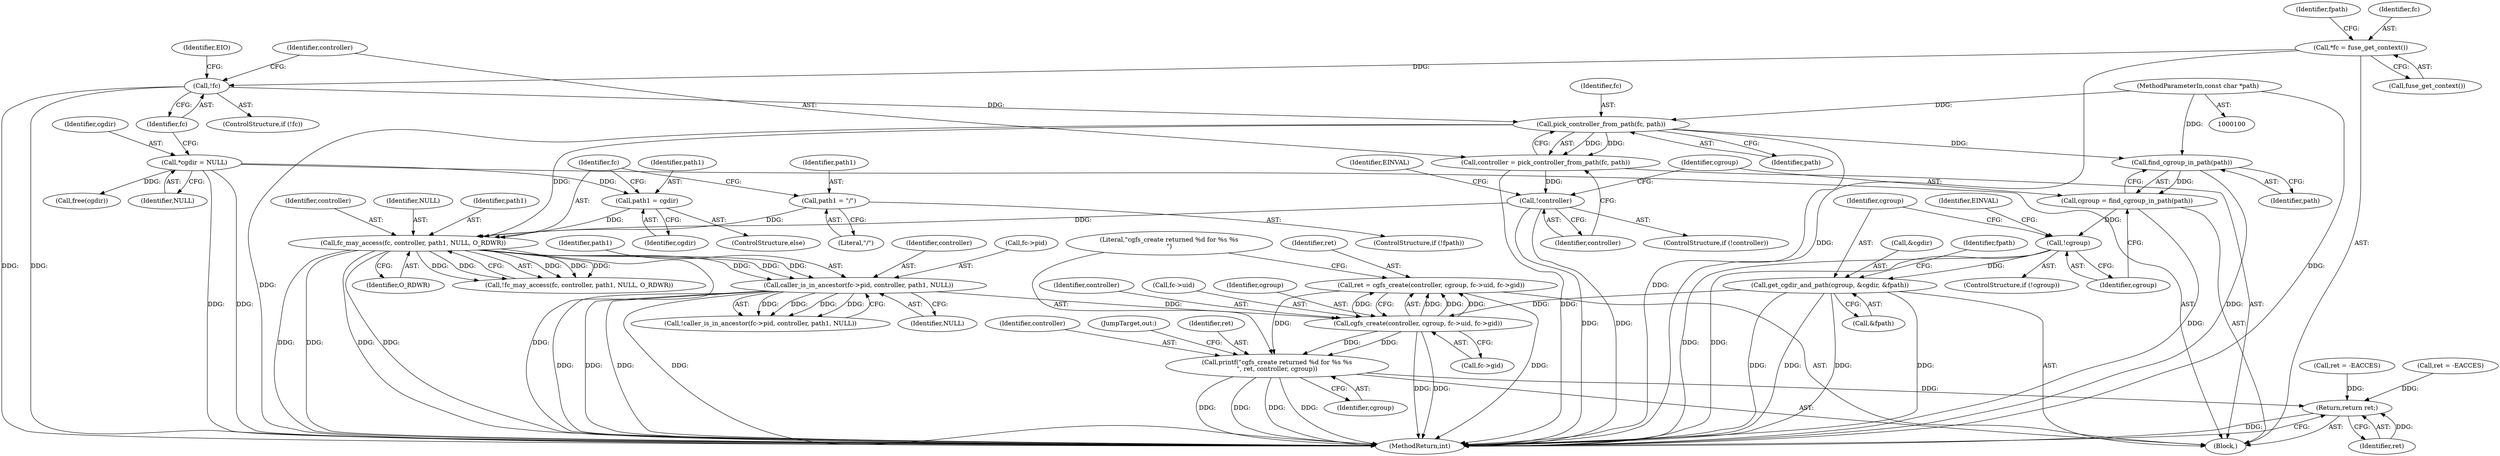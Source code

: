 digraph "1_lxcfs_a8b6c3e0537e90fba3c55910fd1b7229d54a60a7_1@API" {
"1000192" [label="(Call,ret = cgfs_create(controller, cgroup, fc->uid, fc->gid))"];
"1000194" [label="(Call,cgfs_create(controller, cgroup, fc->uid, fc->gid))"];
"1000179" [label="(Call,caller_is_in_ancestor(fc->pid, controller, path1, NULL))"];
"1000165" [label="(Call,fc_may_access(fc, controller, path1, NULL, O_RDWR))"];
"1000128" [label="(Call,pick_controller_from_path(fc, path))"];
"1000121" [label="(Call,!fc)"];
"1000105" [label="(Call,*fc = fuse_get_context())"];
"1000101" [label="(MethodParameterIn,const char *path)"];
"1000132" [label="(Call,!controller)"];
"1000126" [label="(Call,controller = pick_controller_from_path(fc, path))"];
"1000156" [label="(Call,path1 = \"/\")"];
"1000160" [label="(Call,path1 = cgdir)"];
"1000114" [label="(Call,*cgdir = NULL)"];
"1000147" [label="(Call,get_cgdir_and_path(cgroup, &cgdir, &fpath))"];
"1000142" [label="(Call,!cgroup)"];
"1000137" [label="(Call,cgroup = find_cgroup_in_path(path))"];
"1000139" [label="(Call,find_cgroup_in_path(path))"];
"1000203" [label="(Call,printf(\"cgfs_create returned %d for %s %s\n\", ret, controller, cgroup))"];
"1000211" [label="(Return,return ret;)"];
"1000197" [label="(Call,fc->uid)"];
"1000166" [label="(Identifier,fc)"];
"1000139" [label="(Call,find_cgroup_in_path(path))"];
"1000126" [label="(Call,controller = pick_controller_from_path(fc, path))"];
"1000196" [label="(Identifier,cgroup)"];
"1000128" [label="(Call,pick_controller_from_path(fc, path))"];
"1000122" [label="(Identifier,fc)"];
"1000151" [label="(Call,&fpath)"];
"1000130" [label="(Identifier,path)"];
"1000194" [label="(Call,cgfs_create(controller, cgroup, fc->uid, fc->gid))"];
"1000167" [label="(Identifier,controller)"];
"1000143" [label="(Identifier,cgroup)"];
"1000137" [label="(Call,cgroup = find_cgroup_in_path(path))"];
"1000212" [label="(Identifier,ret)"];
"1000180" [label="(Call,fc->pid)"];
"1000157" [label="(Identifier,path1)"];
"1000155" [label="(Identifier,fpath)"];
"1000205" [label="(Identifier,ret)"];
"1000206" [label="(Identifier,controller)"];
"1000204" [label="(Literal,\"cgfs_create returned %d for %s %s\n\")"];
"1000213" [label="(MethodReturn,int)"];
"1000141" [label="(ControlStructure,if (!cgroup))"];
"1000140" [label="(Identifier,path)"];
"1000165" [label="(Call,fc_may_access(fc, controller, path1, NULL, O_RDWR))"];
"1000110" [label="(Identifier,fpath)"];
"1000120" [label="(ControlStructure,if (!fc))"];
"1000184" [label="(Identifier,path1)"];
"1000161" [label="(Identifier,path1)"];
"1000156" [label="(Call,path1 = \"/\")"];
"1000164" [label="(Call,!fc_may_access(fc, controller, path1, NULL, O_RDWR))"];
"1000101" [label="(MethodParameterIn,const char *path)"];
"1000142" [label="(Call,!cgroup)"];
"1000136" [label="(Identifier,EINVAL)"];
"1000138" [label="(Identifier,cgroup)"];
"1000147" [label="(Call,get_cgdir_and_path(cgroup, &cgdir, &fpath))"];
"1000169" [label="(Identifier,NULL)"];
"1000203" [label="(Call,printf(\"cgfs_create returned %d for %s %s\n\", ret, controller, cgroup))"];
"1000160" [label="(Call,path1 = cgdir)"];
"1000200" [label="(Call,fc->gid)"];
"1000148" [label="(Identifier,cgroup)"];
"1000146" [label="(Identifier,EINVAL)"];
"1000183" [label="(Identifier,controller)"];
"1000129" [label="(Identifier,fc)"];
"1000178" [label="(Call,!caller_is_in_ancestor(fc->pid, controller, path1, NULL))"];
"1000133" [label="(Identifier,controller)"];
"1000153" [label="(ControlStructure,if (!fpath))"];
"1000211" [label="(Return,return ret;)"];
"1000131" [label="(ControlStructure,if (!controller))"];
"1000107" [label="(Call,fuse_get_context())"];
"1000159" [label="(ControlStructure,else)"];
"1000125" [label="(Identifier,EIO)"];
"1000127" [label="(Identifier,controller)"];
"1000162" [label="(Identifier,cgdir)"];
"1000207" [label="(Identifier,cgroup)"];
"1000187" [label="(Call,ret = -EACCES)"];
"1000168" [label="(Identifier,path1)"];
"1000103" [label="(Block,)"];
"1000106" [label="(Identifier,fc)"];
"1000149" [label="(Call,&cgdir)"];
"1000116" [label="(Identifier,NULL)"];
"1000195" [label="(Identifier,controller)"];
"1000115" [label="(Identifier,cgdir)"];
"1000179" [label="(Call,caller_is_in_ancestor(fc->pid, controller, path1, NULL))"];
"1000192" [label="(Call,ret = cgfs_create(controller, cgroup, fc->uid, fc->gid))"];
"1000170" [label="(Identifier,O_RDWR)"];
"1000132" [label="(Call,!controller)"];
"1000114" [label="(Call,*cgdir = NULL)"];
"1000209" [label="(Call,free(cgdir))"];
"1000105" [label="(Call,*fc = fuse_get_context())"];
"1000158" [label="(Literal,\"/\")"];
"1000185" [label="(Identifier,NULL)"];
"1000208" [label="(JumpTarget,out:)"];
"1000193" [label="(Identifier,ret)"];
"1000172" [label="(Call,ret = -EACCES)"];
"1000121" [label="(Call,!fc)"];
"1000192" -> "1000103"  [label="AST: "];
"1000192" -> "1000194"  [label="CFG: "];
"1000193" -> "1000192"  [label="AST: "];
"1000194" -> "1000192"  [label="AST: "];
"1000204" -> "1000192"  [label="CFG: "];
"1000192" -> "1000213"  [label="DDG: "];
"1000194" -> "1000192"  [label="DDG: "];
"1000194" -> "1000192"  [label="DDG: "];
"1000194" -> "1000192"  [label="DDG: "];
"1000194" -> "1000192"  [label="DDG: "];
"1000192" -> "1000203"  [label="DDG: "];
"1000194" -> "1000200"  [label="CFG: "];
"1000195" -> "1000194"  [label="AST: "];
"1000196" -> "1000194"  [label="AST: "];
"1000197" -> "1000194"  [label="AST: "];
"1000200" -> "1000194"  [label="AST: "];
"1000194" -> "1000213"  [label="DDG: "];
"1000194" -> "1000213"  [label="DDG: "];
"1000179" -> "1000194"  [label="DDG: "];
"1000147" -> "1000194"  [label="DDG: "];
"1000194" -> "1000203"  [label="DDG: "];
"1000194" -> "1000203"  [label="DDG: "];
"1000179" -> "1000178"  [label="AST: "];
"1000179" -> "1000185"  [label="CFG: "];
"1000180" -> "1000179"  [label="AST: "];
"1000183" -> "1000179"  [label="AST: "];
"1000184" -> "1000179"  [label="AST: "];
"1000185" -> "1000179"  [label="AST: "];
"1000178" -> "1000179"  [label="CFG: "];
"1000179" -> "1000213"  [label="DDG: "];
"1000179" -> "1000213"  [label="DDG: "];
"1000179" -> "1000213"  [label="DDG: "];
"1000179" -> "1000213"  [label="DDG: "];
"1000179" -> "1000178"  [label="DDG: "];
"1000179" -> "1000178"  [label="DDG: "];
"1000179" -> "1000178"  [label="DDG: "];
"1000179" -> "1000178"  [label="DDG: "];
"1000165" -> "1000179"  [label="DDG: "];
"1000165" -> "1000179"  [label="DDG: "];
"1000165" -> "1000179"  [label="DDG: "];
"1000165" -> "1000164"  [label="AST: "];
"1000165" -> "1000170"  [label="CFG: "];
"1000166" -> "1000165"  [label="AST: "];
"1000167" -> "1000165"  [label="AST: "];
"1000168" -> "1000165"  [label="AST: "];
"1000169" -> "1000165"  [label="AST: "];
"1000170" -> "1000165"  [label="AST: "];
"1000164" -> "1000165"  [label="CFG: "];
"1000165" -> "1000213"  [label="DDG: "];
"1000165" -> "1000213"  [label="DDG: "];
"1000165" -> "1000213"  [label="DDG: "];
"1000165" -> "1000213"  [label="DDG: "];
"1000165" -> "1000213"  [label="DDG: "];
"1000165" -> "1000164"  [label="DDG: "];
"1000165" -> "1000164"  [label="DDG: "];
"1000165" -> "1000164"  [label="DDG: "];
"1000165" -> "1000164"  [label="DDG: "];
"1000165" -> "1000164"  [label="DDG: "];
"1000128" -> "1000165"  [label="DDG: "];
"1000132" -> "1000165"  [label="DDG: "];
"1000156" -> "1000165"  [label="DDG: "];
"1000160" -> "1000165"  [label="DDG: "];
"1000128" -> "1000126"  [label="AST: "];
"1000128" -> "1000130"  [label="CFG: "];
"1000129" -> "1000128"  [label="AST: "];
"1000130" -> "1000128"  [label="AST: "];
"1000126" -> "1000128"  [label="CFG: "];
"1000128" -> "1000213"  [label="DDG: "];
"1000128" -> "1000213"  [label="DDG: "];
"1000128" -> "1000126"  [label="DDG: "];
"1000128" -> "1000126"  [label="DDG: "];
"1000121" -> "1000128"  [label="DDG: "];
"1000101" -> "1000128"  [label="DDG: "];
"1000128" -> "1000139"  [label="DDG: "];
"1000121" -> "1000120"  [label="AST: "];
"1000121" -> "1000122"  [label="CFG: "];
"1000122" -> "1000121"  [label="AST: "];
"1000125" -> "1000121"  [label="CFG: "];
"1000127" -> "1000121"  [label="CFG: "];
"1000121" -> "1000213"  [label="DDG: "];
"1000121" -> "1000213"  [label="DDG: "];
"1000105" -> "1000121"  [label="DDG: "];
"1000105" -> "1000103"  [label="AST: "];
"1000105" -> "1000107"  [label="CFG: "];
"1000106" -> "1000105"  [label="AST: "];
"1000107" -> "1000105"  [label="AST: "];
"1000110" -> "1000105"  [label="CFG: "];
"1000105" -> "1000213"  [label="DDG: "];
"1000101" -> "1000100"  [label="AST: "];
"1000101" -> "1000213"  [label="DDG: "];
"1000101" -> "1000139"  [label="DDG: "];
"1000132" -> "1000131"  [label="AST: "];
"1000132" -> "1000133"  [label="CFG: "];
"1000133" -> "1000132"  [label="AST: "];
"1000136" -> "1000132"  [label="CFG: "];
"1000138" -> "1000132"  [label="CFG: "];
"1000132" -> "1000213"  [label="DDG: "];
"1000132" -> "1000213"  [label="DDG: "];
"1000126" -> "1000132"  [label="DDG: "];
"1000126" -> "1000103"  [label="AST: "];
"1000127" -> "1000126"  [label="AST: "];
"1000133" -> "1000126"  [label="CFG: "];
"1000126" -> "1000213"  [label="DDG: "];
"1000156" -> "1000153"  [label="AST: "];
"1000156" -> "1000158"  [label="CFG: "];
"1000157" -> "1000156"  [label="AST: "];
"1000158" -> "1000156"  [label="AST: "];
"1000166" -> "1000156"  [label="CFG: "];
"1000160" -> "1000159"  [label="AST: "];
"1000160" -> "1000162"  [label="CFG: "];
"1000161" -> "1000160"  [label="AST: "];
"1000162" -> "1000160"  [label="AST: "];
"1000166" -> "1000160"  [label="CFG: "];
"1000114" -> "1000160"  [label="DDG: "];
"1000114" -> "1000103"  [label="AST: "];
"1000114" -> "1000116"  [label="CFG: "];
"1000115" -> "1000114"  [label="AST: "];
"1000116" -> "1000114"  [label="AST: "];
"1000122" -> "1000114"  [label="CFG: "];
"1000114" -> "1000213"  [label="DDG: "];
"1000114" -> "1000213"  [label="DDG: "];
"1000114" -> "1000209"  [label="DDG: "];
"1000147" -> "1000103"  [label="AST: "];
"1000147" -> "1000151"  [label="CFG: "];
"1000148" -> "1000147"  [label="AST: "];
"1000149" -> "1000147"  [label="AST: "];
"1000151" -> "1000147"  [label="AST: "];
"1000155" -> "1000147"  [label="CFG: "];
"1000147" -> "1000213"  [label="DDG: "];
"1000147" -> "1000213"  [label="DDG: "];
"1000147" -> "1000213"  [label="DDG: "];
"1000147" -> "1000213"  [label="DDG: "];
"1000142" -> "1000147"  [label="DDG: "];
"1000142" -> "1000141"  [label="AST: "];
"1000142" -> "1000143"  [label="CFG: "];
"1000143" -> "1000142"  [label="AST: "];
"1000146" -> "1000142"  [label="CFG: "];
"1000148" -> "1000142"  [label="CFG: "];
"1000142" -> "1000213"  [label="DDG: "];
"1000142" -> "1000213"  [label="DDG: "];
"1000137" -> "1000142"  [label="DDG: "];
"1000137" -> "1000103"  [label="AST: "];
"1000137" -> "1000139"  [label="CFG: "];
"1000138" -> "1000137"  [label="AST: "];
"1000139" -> "1000137"  [label="AST: "];
"1000143" -> "1000137"  [label="CFG: "];
"1000137" -> "1000213"  [label="DDG: "];
"1000139" -> "1000137"  [label="DDG: "];
"1000139" -> "1000140"  [label="CFG: "];
"1000140" -> "1000139"  [label="AST: "];
"1000139" -> "1000213"  [label="DDG: "];
"1000203" -> "1000103"  [label="AST: "];
"1000203" -> "1000207"  [label="CFG: "];
"1000204" -> "1000203"  [label="AST: "];
"1000205" -> "1000203"  [label="AST: "];
"1000206" -> "1000203"  [label="AST: "];
"1000207" -> "1000203"  [label="AST: "];
"1000208" -> "1000203"  [label="CFG: "];
"1000203" -> "1000213"  [label="DDG: "];
"1000203" -> "1000213"  [label="DDG: "];
"1000203" -> "1000213"  [label="DDG: "];
"1000203" -> "1000213"  [label="DDG: "];
"1000203" -> "1000211"  [label="DDG: "];
"1000211" -> "1000103"  [label="AST: "];
"1000211" -> "1000212"  [label="CFG: "];
"1000212" -> "1000211"  [label="AST: "];
"1000213" -> "1000211"  [label="CFG: "];
"1000211" -> "1000213"  [label="DDG: "];
"1000212" -> "1000211"  [label="DDG: "];
"1000187" -> "1000211"  [label="DDG: "];
"1000172" -> "1000211"  [label="DDG: "];
}
